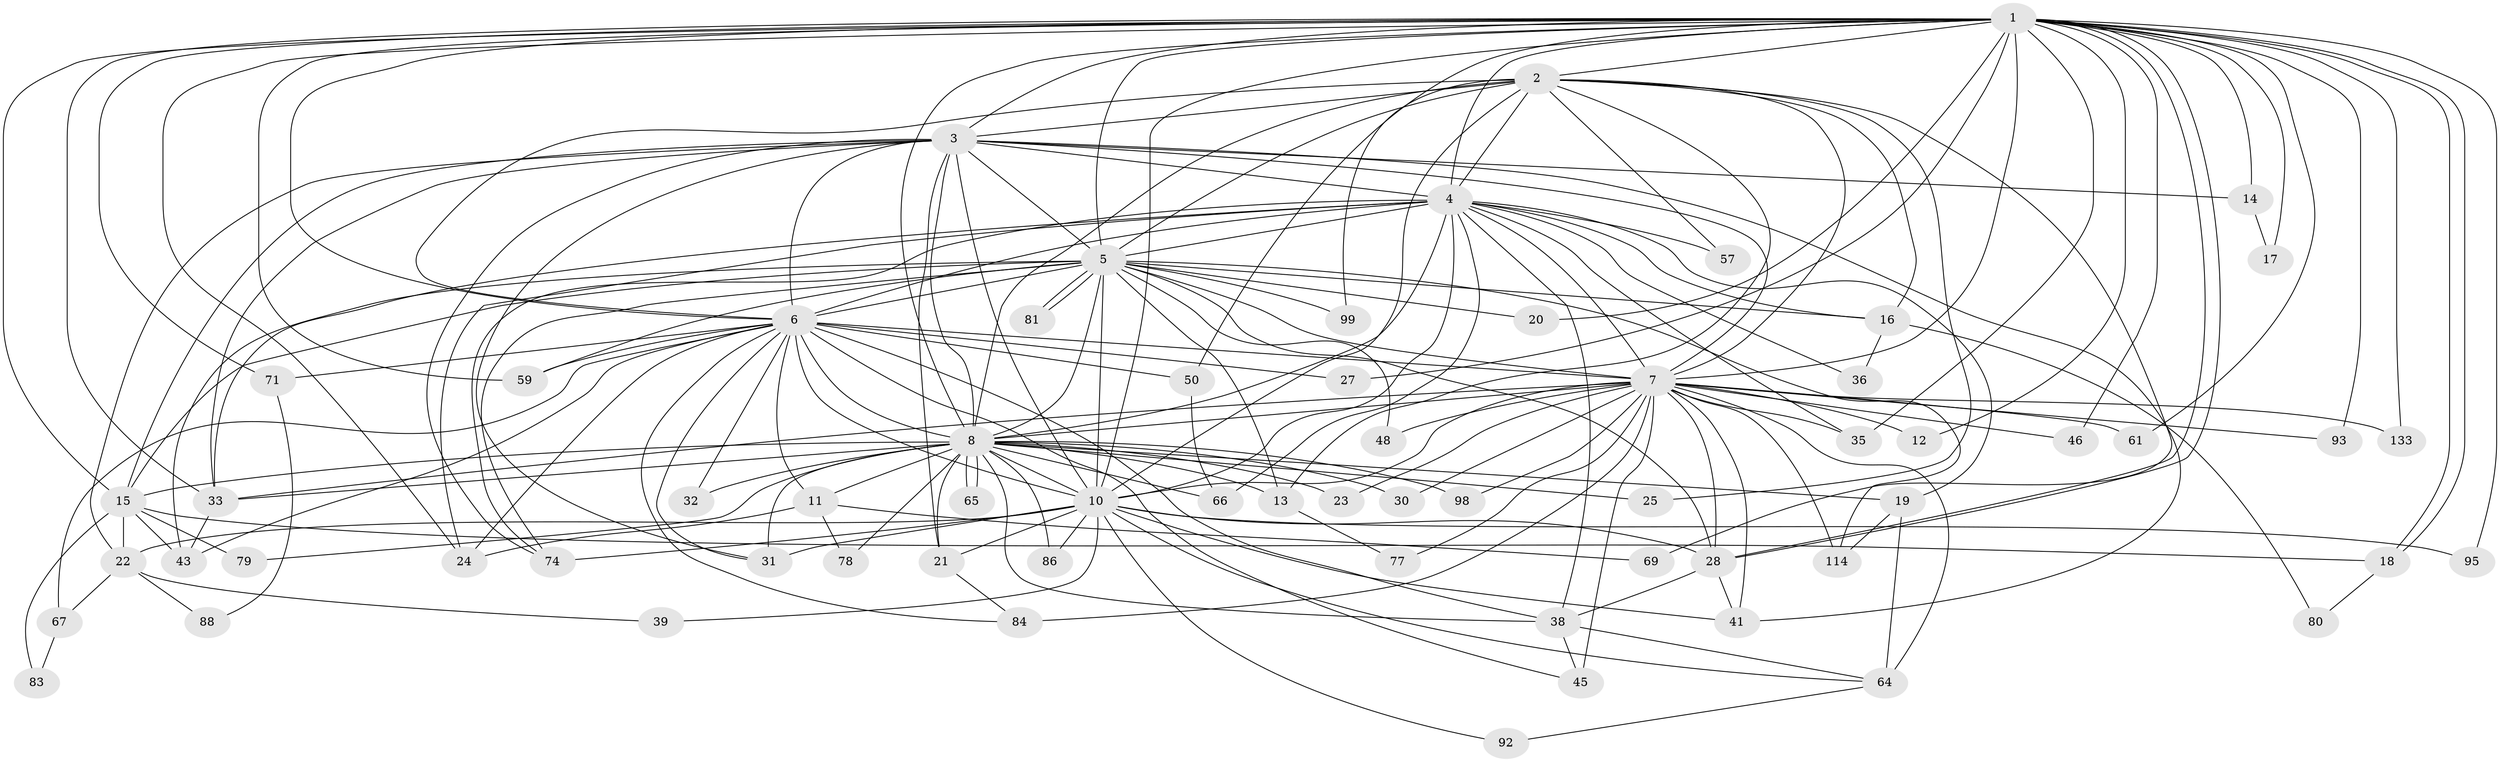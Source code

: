 // original degree distribution, {30: 0.007518796992481203, 16: 0.007518796992481203, 20: 0.007518796992481203, 22: 0.007518796992481203, 25: 0.022556390977443608, 26: 0.007518796992481203, 34: 0.007518796992481203, 23: 0.007518796992481203, 5: 0.03007518796992481, 2: 0.5714285714285714, 6: 0.022556390977443608, 3: 0.14285714285714285, 9: 0.007518796992481203, 4: 0.15037593984962405}
// Generated by graph-tools (version 1.1) at 2025/14/03/09/25 04:14:11]
// undirected, 66 vertices, 183 edges
graph export_dot {
graph [start="1"]
  node [color=gray90,style=filled];
  1;
  2;
  3 [super="+47"];
  4;
  5 [super="+68"];
  6 [super="+40"];
  7 [super="+53+42+9"];
  8 [super="+56+70"];
  10 [super="+75+115+113+34+26"];
  11;
  12;
  13 [super="+132+62"];
  14;
  15 [super="+106+55+52"];
  16 [super="+37"];
  17;
  18;
  19;
  20;
  21 [super="+72+128"];
  22 [super="+29"];
  23 [super="+105+100"];
  24 [super="+85+129+130+63"];
  25;
  27 [super="+87"];
  28 [super="+103+49"];
  30;
  31 [super="+121+58+94"];
  32;
  33 [super="+51+73"];
  35 [super="+123+44"];
  36;
  38 [super="+54"];
  39;
  41 [super="+60"];
  43 [super="+120+91"];
  45;
  46;
  48;
  50;
  57;
  59 [super="+125"];
  61 [super="+90"];
  64 [super="+104"];
  65 [super="+122"];
  66 [super="+112"];
  67;
  69;
  71;
  74 [super="+116+110"];
  77;
  78;
  79;
  80;
  81;
  83;
  84 [super="+102"];
  86;
  88;
  92;
  93;
  95;
  98;
  99;
  114 [super="+117"];
  133;
  1 -- 2;
  1 -- 3;
  1 -- 4;
  1 -- 5;
  1 -- 6;
  1 -- 7 [weight=2];
  1 -- 8;
  1 -- 10;
  1 -- 12;
  1 -- 14;
  1 -- 15;
  1 -- 17;
  1 -- 18;
  1 -- 18;
  1 -- 20;
  1 -- 27;
  1 -- 28;
  1 -- 28;
  1 -- 46;
  1 -- 50;
  1 -- 61;
  1 -- 71;
  1 -- 93;
  1 -- 95;
  1 -- 133;
  1 -- 59;
  1 -- 35;
  1 -- 33;
  1 -- 24;
  2 -- 3;
  2 -- 4;
  2 -- 5 [weight=2];
  2 -- 6;
  2 -- 7 [weight=2];
  2 -- 8;
  2 -- 10;
  2 -- 13;
  2 -- 25;
  2 -- 57;
  2 -- 69;
  2 -- 99;
  2 -- 16;
  3 -- 4;
  3 -- 5;
  3 -- 6;
  3 -- 7 [weight=4];
  3 -- 8;
  3 -- 10 [weight=3];
  3 -- 14;
  3 -- 21;
  3 -- 22;
  3 -- 31;
  3 -- 33;
  3 -- 74;
  3 -- 15 [weight=2];
  3 -- 41;
  4 -- 5;
  4 -- 6 [weight=2];
  4 -- 7 [weight=2];
  4 -- 8 [weight=2];
  4 -- 10;
  4 -- 16;
  4 -- 19;
  4 -- 24 [weight=2];
  4 -- 36;
  4 -- 38;
  4 -- 57;
  4 -- 66;
  4 -- 74;
  4 -- 35;
  4 -- 33;
  5 -- 6;
  5 -- 7 [weight=3];
  5 -- 8;
  5 -- 10;
  5 -- 13;
  5 -- 16;
  5 -- 20;
  5 -- 43;
  5 -- 48;
  5 -- 59;
  5 -- 81;
  5 -- 81;
  5 -- 99;
  5 -- 114;
  5 -- 28 [weight=2];
  5 -- 74;
  5 -- 15;
  6 -- 7 [weight=2];
  6 -- 8;
  6 -- 10 [weight=3];
  6 -- 11;
  6 -- 24 [weight=2];
  6 -- 27 [weight=2];
  6 -- 32;
  6 -- 45;
  6 -- 50;
  6 -- 67;
  6 -- 71;
  6 -- 84;
  6 -- 59;
  6 -- 43;
  6 -- 38;
  6 -- 31;
  7 -- 8 [weight=3];
  7 -- 10 [weight=4];
  7 -- 35 [weight=2];
  7 -- 41;
  7 -- 48;
  7 -- 61 [weight=2];
  7 -- 93;
  7 -- 98;
  7 -- 114;
  7 -- 23 [weight=2];
  7 -- 45 [weight=2];
  7 -- 28;
  7 -- 64 [weight=3];
  7 -- 133;
  7 -- 12;
  7 -- 77;
  7 -- 84 [weight=2];
  7 -- 30;
  7 -- 33 [weight=2];
  7 -- 46;
  8 -- 10;
  8 -- 11;
  8 -- 15;
  8 -- 19;
  8 -- 21;
  8 -- 23 [weight=2];
  8 -- 25 [weight=2];
  8 -- 30;
  8 -- 32;
  8 -- 38;
  8 -- 65 [weight=2];
  8 -- 65;
  8 -- 78;
  8 -- 79;
  8 -- 86;
  8 -- 98;
  8 -- 31 [weight=2];
  8 -- 66;
  8 -- 13;
  8 -- 33;
  10 -- 22;
  10 -- 31;
  10 -- 39;
  10 -- 41;
  10 -- 74;
  10 -- 86;
  10 -- 92;
  10 -- 95;
  10 -- 21;
  10 -- 64;
  10 -- 28;
  11 -- 69;
  11 -- 78;
  11 -- 24;
  13 -- 77;
  14 -- 17;
  15 -- 43;
  15 -- 79;
  15 -- 83;
  15 -- 22;
  15 -- 18;
  16 -- 36;
  16 -- 80;
  18 -- 80;
  19 -- 64;
  19 -- 114;
  21 -- 84;
  22 -- 39;
  22 -- 88;
  22 -- 67;
  28 -- 41;
  28 -- 38;
  33 -- 43;
  38 -- 64;
  38 -- 45;
  50 -- 66;
  64 -- 92;
  67 -- 83;
  71 -- 88;
}
